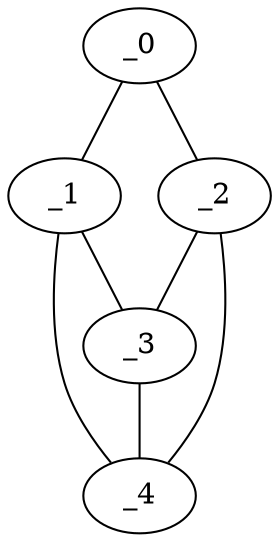 graph WP1_0126 {
	_0	 [x="0.582254",
		y="2.90869"];
	_1	 [x="0.947946",
		y="0.483603"];
	_0 -- _1;
	_2	 [x="2.76792",
		y="2.5534"];
	_0 -- _2;
	_3	 [x="2.44464",
		y="0.449912"];
	_1 -- _3;
	_4	 [x="1.3436",
		y="1.42875"];
	_1 -- _4;
	_2 -- _3;
	_2 -- _4;
	_3 -- _4;
}
